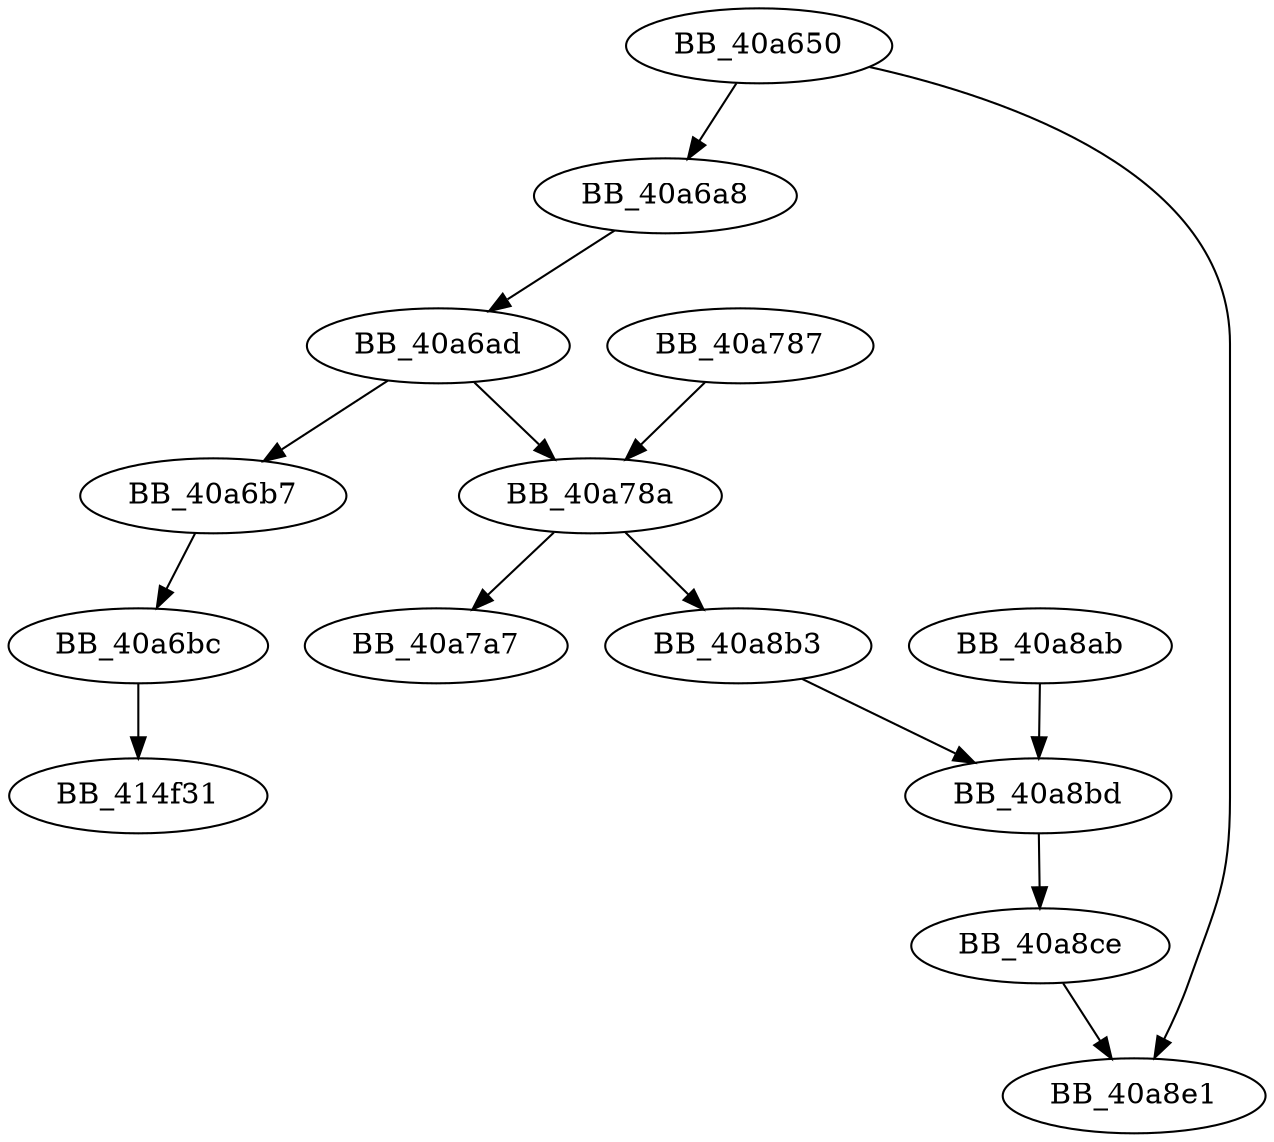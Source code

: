 DiGraph sub_40A650{
BB_40a650->BB_40a6a8
BB_40a650->BB_40a8e1
BB_40a6a8->BB_40a6ad
BB_40a6ad->BB_40a6b7
BB_40a6ad->BB_40a78a
BB_40a6b7->BB_40a6bc
BB_40a6bc->BB_414f31
BB_40a787->BB_40a78a
BB_40a78a->BB_40a7a7
BB_40a78a->BB_40a8b3
BB_40a8ab->BB_40a8bd
BB_40a8b3->BB_40a8bd
BB_40a8bd->BB_40a8ce
BB_40a8ce->BB_40a8e1
}
